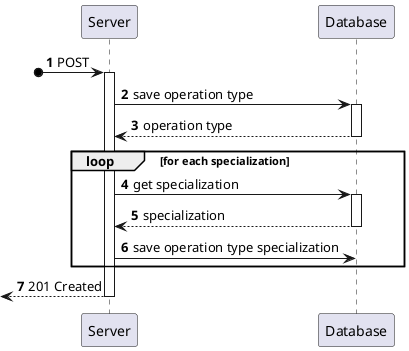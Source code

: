 @startuml process-view
autonumber

participant "Server" as Server
participant "Database" as Database

?o-> Server : POST 

activate Server

    Server -> Database : save operation type
    
    activate Database

        Database --> Server : operation type

    deactivate Database

    loop for each specialization

        Server -> Database : get specialization
        
        activate Database

            Database --> Server : specialization

        deactivate Database

        Server -> Database : save operation type specialization
    end 

    <-- Server : 201 Created

deactivate Server

@enduml